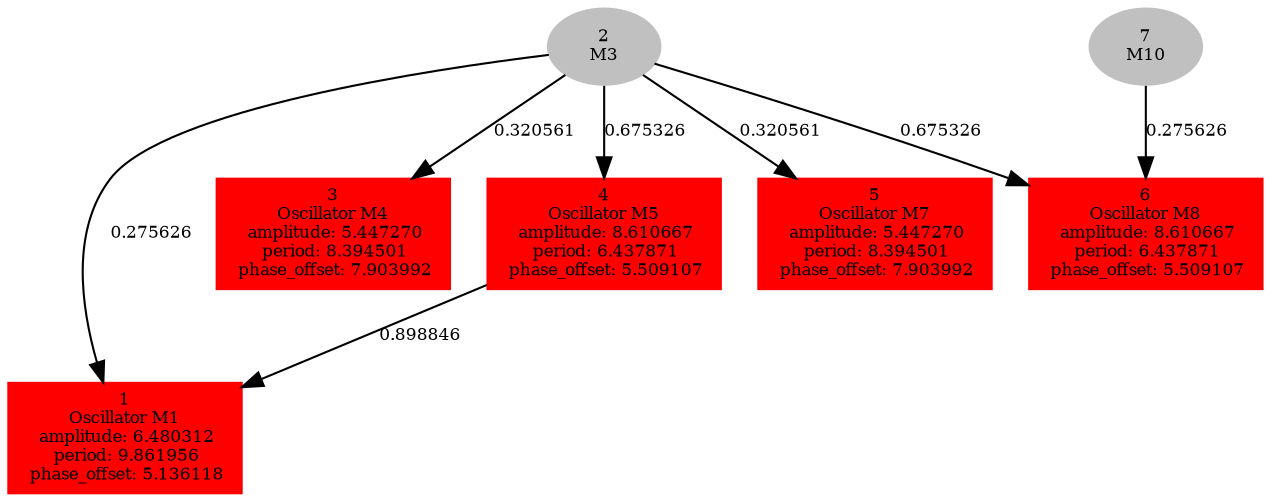  digraph g{ forcelabels=true;
1 [label=<1<BR />Oscillator M1<BR /> amplitude: 6.480312<BR /> period: 9.861956<BR /> phase_offset: 5.136118>, shape=box,color=red,style=filled,fontsize=8];
2[label=<2<BR/>M3>,color="grey",style=filled,fontsize=8];
3 [label=<3<BR />Oscillator M4<BR /> amplitude: 5.447270<BR /> period: 8.394501<BR /> phase_offset: 7.903992>, shape=box,color=red,style=filled,fontsize=8];
4 [label=<4<BR />Oscillator M5<BR /> amplitude: 8.610667<BR /> period: 6.437871<BR /> phase_offset: 5.509107>, shape=box,color=red,style=filled,fontsize=8];
5 [label=<5<BR />Oscillator M7<BR /> amplitude: 5.447270<BR /> period: 8.394501<BR /> phase_offset: 7.903992>, shape=box,color=red,style=filled,fontsize=8];
6 [label=<6<BR />Oscillator M8<BR /> amplitude: 8.610667<BR /> period: 6.437871<BR /> phase_offset: 5.509107>, shape=box,color=red,style=filled,fontsize=8];
7[label=<7<BR/>M10>,color="grey",style=filled,fontsize=8];
2 -> 1[label="0.275626 ",fontsize="8"];
2 -> 3[label="0.320561 ",fontsize="8"];
2 -> 4[label="0.675326 ",fontsize="8"];
2 -> 5[label="0.320561 ",fontsize="8"];
2 -> 6[label="0.675326 ",fontsize="8"];
4 -> 1[label="0.898846 ",fontsize="8"];
7 -> 6[label="0.275626 ",fontsize="8"];
 }
